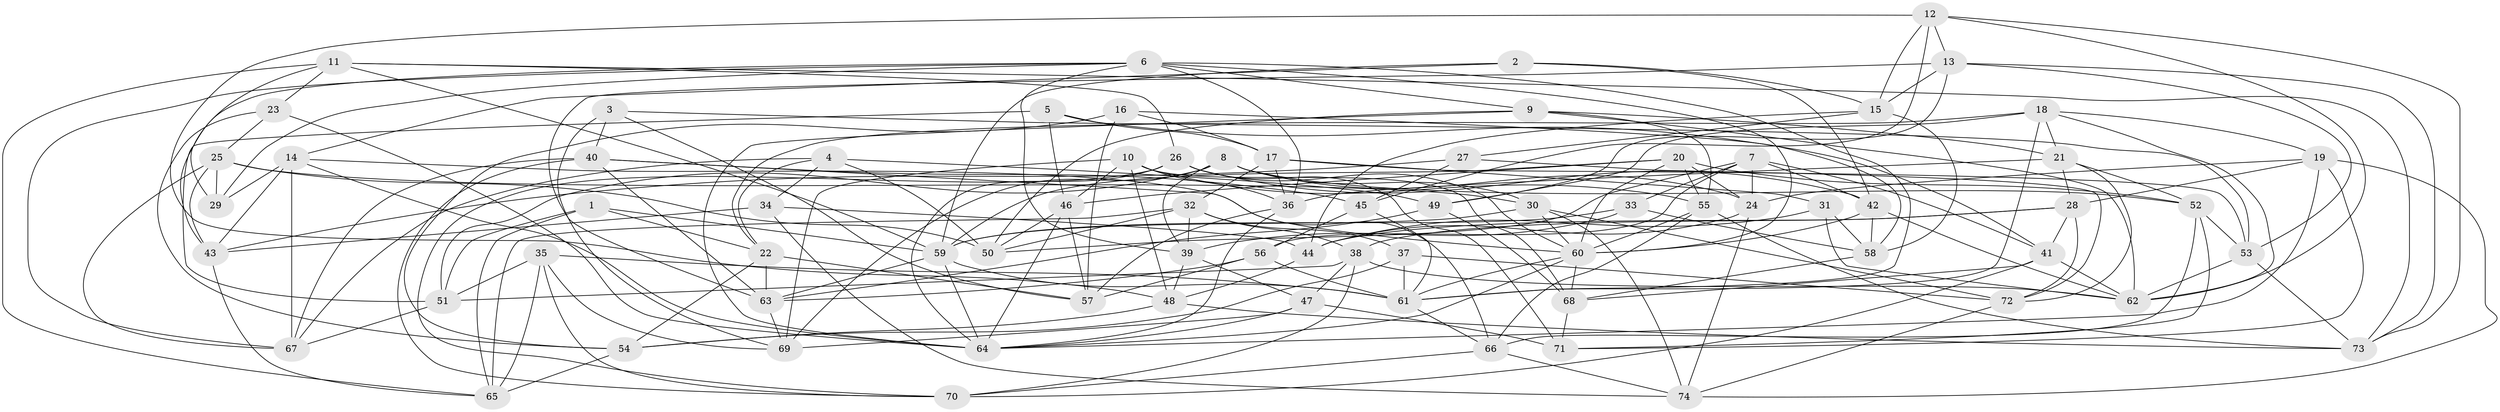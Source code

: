 // original degree distribution, {4: 1.0}
// Generated by graph-tools (version 1.1) at 2025/26/03/09/25 03:26:59]
// undirected, 74 vertices, 216 edges
graph export_dot {
graph [start="1"]
  node [color=gray90,style=filled];
  1;
  2;
  3;
  4;
  5;
  6;
  7;
  8;
  9;
  10;
  11;
  12;
  13;
  14;
  15;
  16;
  17;
  18;
  19;
  20;
  21;
  22;
  23;
  24;
  25;
  26;
  27;
  28;
  29;
  30;
  31;
  32;
  33;
  34;
  35;
  36;
  37;
  38;
  39;
  40;
  41;
  42;
  43;
  44;
  45;
  46;
  47;
  48;
  49;
  50;
  51;
  52;
  53;
  54;
  55;
  56;
  57;
  58;
  59;
  60;
  61;
  62;
  63;
  64;
  65;
  66;
  67;
  68;
  69;
  70;
  71;
  72;
  73;
  74;
  1 -- 22 [weight=1.0];
  1 -- 51 [weight=1.0];
  1 -- 59 [weight=1.0];
  1 -- 65 [weight=1.0];
  2 -- 14 [weight=1.0];
  2 -- 15 [weight=1.0];
  2 -- 42 [weight=1.0];
  2 -- 59 [weight=1.0];
  3 -- 40 [weight=1.0];
  3 -- 53 [weight=1.0];
  3 -- 57 [weight=1.0];
  3 -- 69 [weight=1.0];
  4 -- 22 [weight=1.0];
  4 -- 34 [weight=1.0];
  4 -- 49 [weight=2.0];
  4 -- 50 [weight=1.0];
  4 -- 67 [weight=1.0];
  5 -- 17 [weight=1.0];
  5 -- 41 [weight=1.0];
  5 -- 46 [weight=1.0];
  5 -- 51 [weight=1.0];
  6 -- 9 [weight=1.0];
  6 -- 29 [weight=1.0];
  6 -- 36 [weight=1.0];
  6 -- 39 [weight=1.0];
  6 -- 43 [weight=1.0];
  6 -- 60 [weight=1.0];
  6 -- 61 [weight=1.0];
  6 -- 67 [weight=1.0];
  7 -- 24 [weight=1.0];
  7 -- 33 [weight=1.0];
  7 -- 41 [weight=1.0];
  7 -- 42 [weight=1.0];
  7 -- 50 [weight=1.0];
  7 -- 56 [weight=1.0];
  8 -- 24 [weight=1.0];
  8 -- 30 [weight=1.0];
  8 -- 39 [weight=1.0];
  8 -- 51 [weight=1.0];
  8 -- 52 [weight=1.0];
  8 -- 69 [weight=1.0];
  9 -- 21 [weight=1.0];
  9 -- 50 [weight=1.0];
  9 -- 55 [weight=1.0];
  9 -- 62 [weight=1.0];
  9 -- 64 [weight=1.0];
  10 -- 36 [weight=1.0];
  10 -- 46 [weight=1.0];
  10 -- 48 [weight=1.0];
  10 -- 55 [weight=1.0];
  10 -- 68 [weight=1.0];
  10 -- 69 [weight=1.0];
  11 -- 23 [weight=1.0];
  11 -- 26 [weight=1.0];
  11 -- 29 [weight=1.0];
  11 -- 59 [weight=1.0];
  11 -- 65 [weight=1.0];
  11 -- 73 [weight=1.0];
  12 -- 13 [weight=1.0];
  12 -- 15 [weight=1.0];
  12 -- 45 [weight=1.0];
  12 -- 48 [weight=1.0];
  12 -- 62 [weight=1.0];
  12 -- 73 [weight=1.0];
  13 -- 15 [weight=1.0];
  13 -- 49 [weight=1.0];
  13 -- 53 [weight=1.0];
  13 -- 63 [weight=1.0];
  13 -- 73 [weight=1.0];
  14 -- 29 [weight=1.0];
  14 -- 43 [weight=1.0];
  14 -- 60 [weight=1.0];
  14 -- 64 [weight=1.0];
  14 -- 67 [weight=1.0];
  15 -- 27 [weight=1.0];
  15 -- 44 [weight=1.0];
  15 -- 58 [weight=1.0];
  16 -- 17 [weight=1.0];
  16 -- 54 [weight=1.0];
  16 -- 57 [weight=1.0];
  16 -- 58 [weight=1.0];
  17 -- 31 [weight=1.0];
  17 -- 32 [weight=1.0];
  17 -- 36 [weight=1.0];
  17 -- 53 [weight=1.0];
  18 -- 19 [weight=1.0];
  18 -- 21 [weight=1.0];
  18 -- 22 [weight=1.0];
  18 -- 49 [weight=1.0];
  18 -- 61 [weight=1.0];
  18 -- 62 [weight=1.0];
  19 -- 24 [weight=1.0];
  19 -- 28 [weight=1.0];
  19 -- 64 [weight=1.0];
  19 -- 71 [weight=1.0];
  19 -- 74 [weight=1.0];
  20 -- 24 [weight=1.0];
  20 -- 46 [weight=1.0];
  20 -- 52 [weight=1.0];
  20 -- 55 [weight=1.0];
  20 -- 59 [weight=1.0];
  20 -- 60 [weight=1.0];
  21 -- 28 [weight=1.0];
  21 -- 36 [weight=1.0];
  21 -- 52 [weight=1.0];
  21 -- 72 [weight=1.0];
  22 -- 54 [weight=1.0];
  22 -- 57 [weight=1.0];
  22 -- 63 [weight=1.0];
  23 -- 25 [weight=1.0];
  23 -- 54 [weight=1.0];
  23 -- 64 [weight=1.0];
  24 -- 44 [weight=1.0];
  24 -- 74 [weight=1.0];
  25 -- 29 [weight=1.0];
  25 -- 30 [weight=1.0];
  25 -- 43 [weight=1.0];
  25 -- 50 [weight=1.0];
  25 -- 67 [weight=1.0];
  26 -- 42 [weight=1.0];
  26 -- 60 [weight=1.0];
  26 -- 64 [weight=1.0];
  26 -- 70 [weight=1.0];
  26 -- 71 [weight=1.0];
  27 -- 43 [weight=1.0];
  27 -- 45 [weight=1.0];
  27 -- 72 [weight=1.0];
  28 -- 38 [weight=1.0];
  28 -- 41 [weight=1.0];
  28 -- 44 [weight=1.0];
  28 -- 72 [weight=1.0];
  30 -- 59 [weight=1.0];
  30 -- 60 [weight=1.0];
  30 -- 72 [weight=1.0];
  30 -- 74 [weight=1.0];
  31 -- 44 [weight=1.0];
  31 -- 58 [weight=1.0];
  31 -- 62 [weight=1.0];
  32 -- 37 [weight=1.0];
  32 -- 38 [weight=1.0];
  32 -- 39 [weight=1.0];
  32 -- 50 [weight=1.0];
  32 -- 65 [weight=1.0];
  33 -- 39 [weight=1.0];
  33 -- 58 [weight=1.0];
  33 -- 59 [weight=1.0];
  34 -- 43 [weight=1.0];
  34 -- 44 [weight=1.0];
  34 -- 74 [weight=1.0];
  35 -- 51 [weight=1.0];
  35 -- 61 [weight=2.0];
  35 -- 65 [weight=1.0];
  35 -- 69 [weight=1.0];
  35 -- 70 [weight=1.0];
  36 -- 57 [weight=1.0];
  36 -- 64 [weight=1.0];
  37 -- 54 [weight=1.0];
  37 -- 61 [weight=1.0];
  37 -- 72 [weight=1.0];
  38 -- 47 [weight=1.0];
  38 -- 51 [weight=1.0];
  38 -- 62 [weight=1.0];
  38 -- 70 [weight=1.0];
  39 -- 47 [weight=1.0];
  39 -- 48 [weight=1.0];
  40 -- 45 [weight=1.0];
  40 -- 63 [weight=1.0];
  40 -- 66 [weight=1.0];
  40 -- 67 [weight=1.0];
  40 -- 70 [weight=1.0];
  41 -- 62 [weight=1.0];
  41 -- 68 [weight=1.0];
  41 -- 70 [weight=1.0];
  42 -- 58 [weight=1.0];
  42 -- 60 [weight=1.0];
  42 -- 62 [weight=1.0];
  43 -- 65 [weight=1.0];
  44 -- 48 [weight=1.0];
  45 -- 56 [weight=2.0];
  45 -- 61 [weight=1.0];
  46 -- 50 [weight=1.0];
  46 -- 57 [weight=1.0];
  46 -- 64 [weight=1.0];
  47 -- 64 [weight=1.0];
  47 -- 69 [weight=1.0];
  47 -- 71 [weight=2.0];
  48 -- 54 [weight=1.0];
  48 -- 73 [weight=1.0];
  49 -- 63 [weight=1.0];
  49 -- 68 [weight=1.0];
  51 -- 67 [weight=1.0];
  52 -- 53 [weight=1.0];
  52 -- 66 [weight=1.0];
  52 -- 71 [weight=1.0];
  53 -- 62 [weight=1.0];
  53 -- 73 [weight=1.0];
  54 -- 65 [weight=1.0];
  55 -- 60 [weight=1.0];
  55 -- 66 [weight=1.0];
  55 -- 73 [weight=1.0];
  56 -- 57 [weight=1.0];
  56 -- 61 [weight=1.0];
  56 -- 63 [weight=1.0];
  58 -- 68 [weight=1.0];
  59 -- 61 [weight=1.0];
  59 -- 63 [weight=2.0];
  59 -- 64 [weight=1.0];
  60 -- 61 [weight=1.0];
  60 -- 64 [weight=1.0];
  60 -- 68 [weight=1.0];
  61 -- 66 [weight=1.0];
  63 -- 69 [weight=1.0];
  66 -- 70 [weight=1.0];
  66 -- 74 [weight=1.0];
  68 -- 71 [weight=1.0];
  72 -- 74 [weight=1.0];
}

